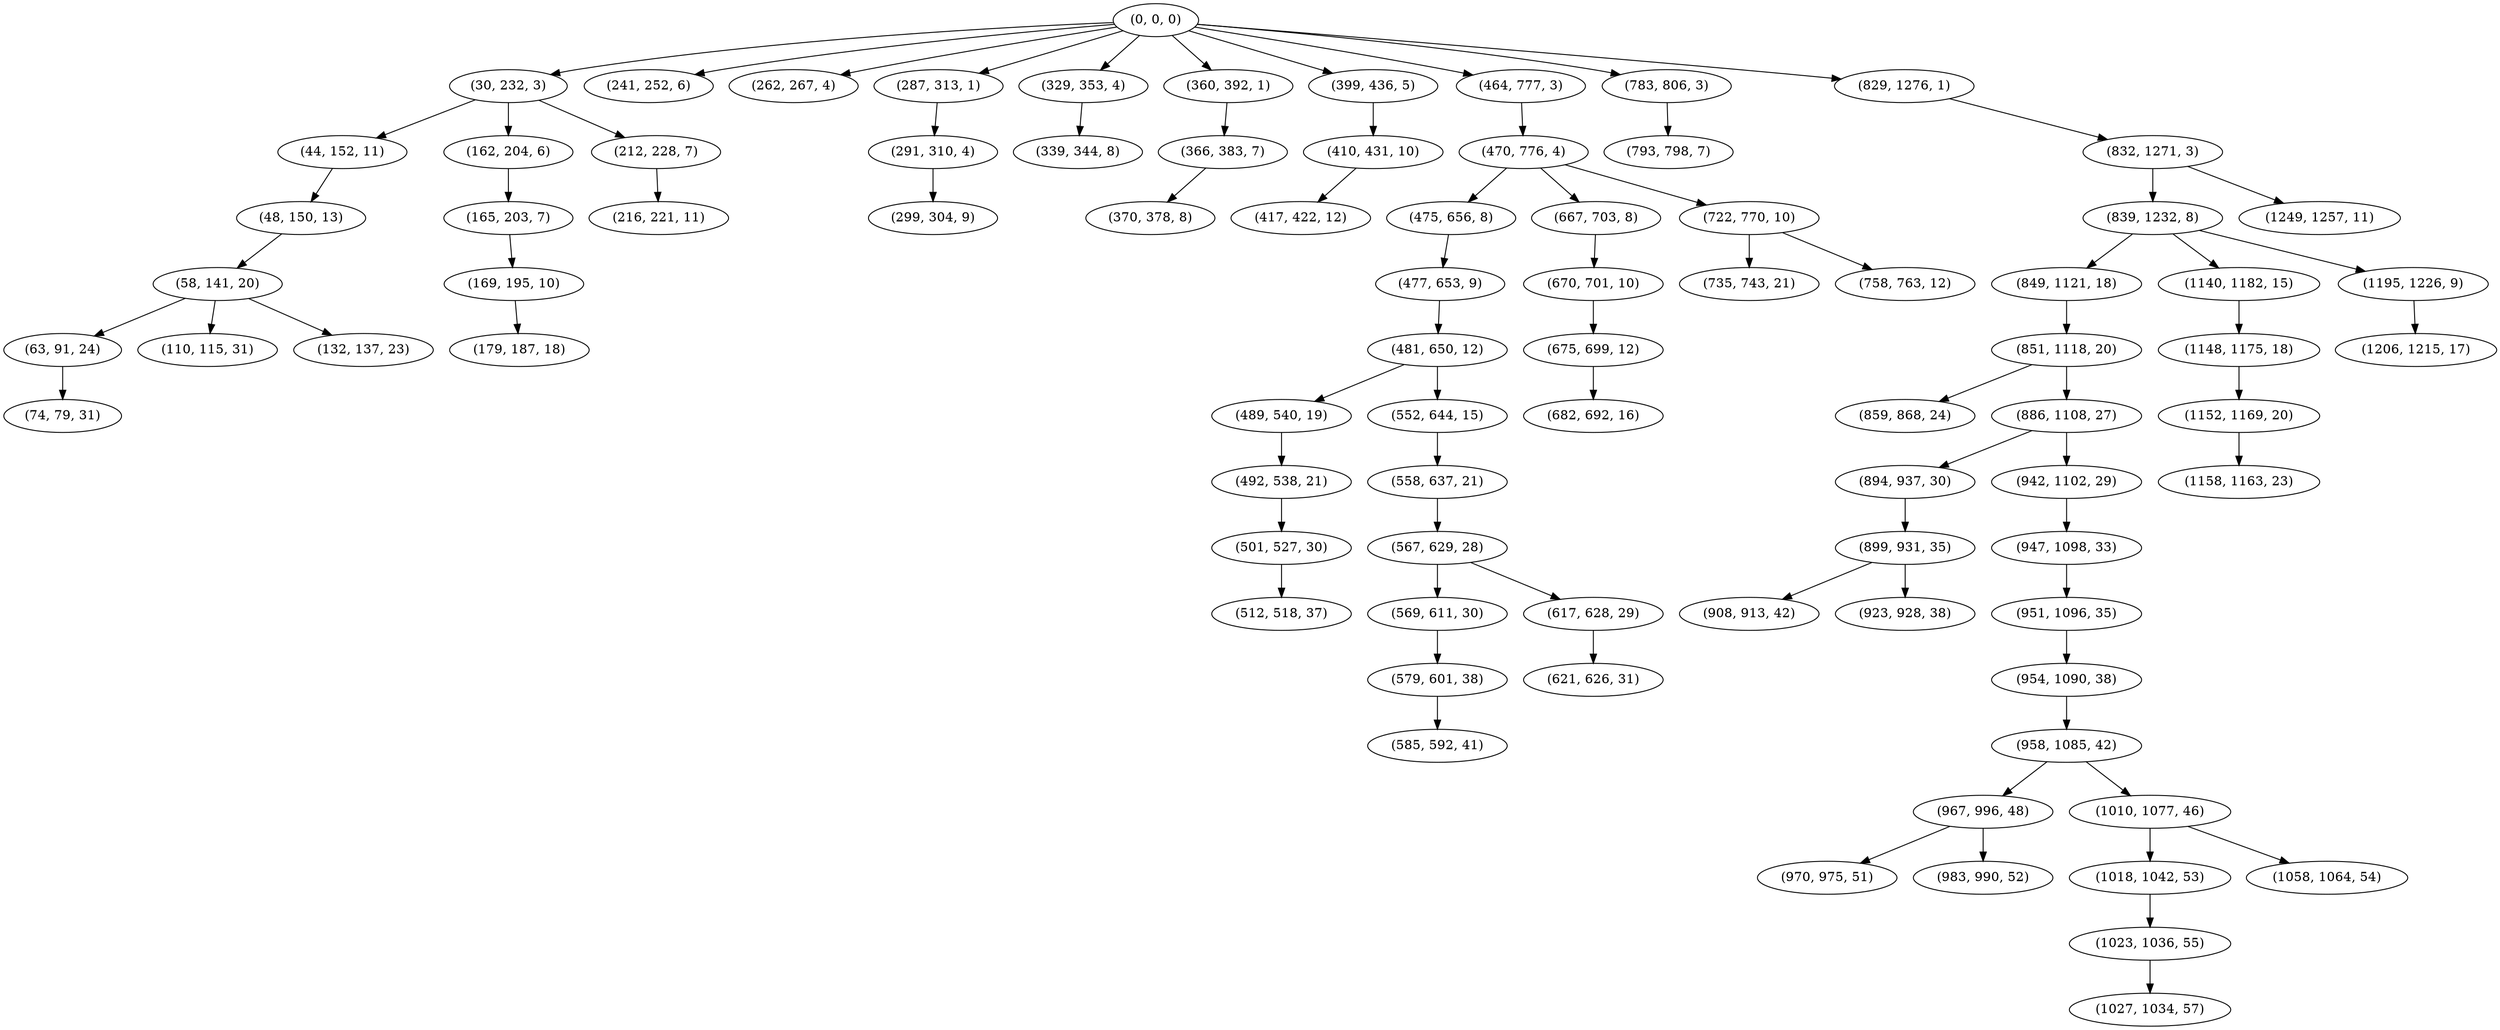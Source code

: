digraph tree {
    "(0, 0, 0)";
    "(30, 232, 3)";
    "(44, 152, 11)";
    "(48, 150, 13)";
    "(58, 141, 20)";
    "(63, 91, 24)";
    "(74, 79, 31)";
    "(110, 115, 31)";
    "(132, 137, 23)";
    "(162, 204, 6)";
    "(165, 203, 7)";
    "(169, 195, 10)";
    "(179, 187, 18)";
    "(212, 228, 7)";
    "(216, 221, 11)";
    "(241, 252, 6)";
    "(262, 267, 4)";
    "(287, 313, 1)";
    "(291, 310, 4)";
    "(299, 304, 9)";
    "(329, 353, 4)";
    "(339, 344, 8)";
    "(360, 392, 1)";
    "(366, 383, 7)";
    "(370, 378, 8)";
    "(399, 436, 5)";
    "(410, 431, 10)";
    "(417, 422, 12)";
    "(464, 777, 3)";
    "(470, 776, 4)";
    "(475, 656, 8)";
    "(477, 653, 9)";
    "(481, 650, 12)";
    "(489, 540, 19)";
    "(492, 538, 21)";
    "(501, 527, 30)";
    "(512, 518, 37)";
    "(552, 644, 15)";
    "(558, 637, 21)";
    "(567, 629, 28)";
    "(569, 611, 30)";
    "(579, 601, 38)";
    "(585, 592, 41)";
    "(617, 628, 29)";
    "(621, 626, 31)";
    "(667, 703, 8)";
    "(670, 701, 10)";
    "(675, 699, 12)";
    "(682, 692, 16)";
    "(722, 770, 10)";
    "(735, 743, 21)";
    "(758, 763, 12)";
    "(783, 806, 3)";
    "(793, 798, 7)";
    "(829, 1276, 1)";
    "(832, 1271, 3)";
    "(839, 1232, 8)";
    "(849, 1121, 18)";
    "(851, 1118, 20)";
    "(859, 868, 24)";
    "(886, 1108, 27)";
    "(894, 937, 30)";
    "(899, 931, 35)";
    "(908, 913, 42)";
    "(923, 928, 38)";
    "(942, 1102, 29)";
    "(947, 1098, 33)";
    "(951, 1096, 35)";
    "(954, 1090, 38)";
    "(958, 1085, 42)";
    "(967, 996, 48)";
    "(970, 975, 51)";
    "(983, 990, 52)";
    "(1010, 1077, 46)";
    "(1018, 1042, 53)";
    "(1023, 1036, 55)";
    "(1027, 1034, 57)";
    "(1058, 1064, 54)";
    "(1140, 1182, 15)";
    "(1148, 1175, 18)";
    "(1152, 1169, 20)";
    "(1158, 1163, 23)";
    "(1195, 1226, 9)";
    "(1206, 1215, 17)";
    "(1249, 1257, 11)";
    "(0, 0, 0)" -> "(30, 232, 3)";
    "(0, 0, 0)" -> "(241, 252, 6)";
    "(0, 0, 0)" -> "(262, 267, 4)";
    "(0, 0, 0)" -> "(287, 313, 1)";
    "(0, 0, 0)" -> "(329, 353, 4)";
    "(0, 0, 0)" -> "(360, 392, 1)";
    "(0, 0, 0)" -> "(399, 436, 5)";
    "(0, 0, 0)" -> "(464, 777, 3)";
    "(0, 0, 0)" -> "(783, 806, 3)";
    "(0, 0, 0)" -> "(829, 1276, 1)";
    "(30, 232, 3)" -> "(44, 152, 11)";
    "(30, 232, 3)" -> "(162, 204, 6)";
    "(30, 232, 3)" -> "(212, 228, 7)";
    "(44, 152, 11)" -> "(48, 150, 13)";
    "(48, 150, 13)" -> "(58, 141, 20)";
    "(58, 141, 20)" -> "(63, 91, 24)";
    "(58, 141, 20)" -> "(110, 115, 31)";
    "(58, 141, 20)" -> "(132, 137, 23)";
    "(63, 91, 24)" -> "(74, 79, 31)";
    "(162, 204, 6)" -> "(165, 203, 7)";
    "(165, 203, 7)" -> "(169, 195, 10)";
    "(169, 195, 10)" -> "(179, 187, 18)";
    "(212, 228, 7)" -> "(216, 221, 11)";
    "(287, 313, 1)" -> "(291, 310, 4)";
    "(291, 310, 4)" -> "(299, 304, 9)";
    "(329, 353, 4)" -> "(339, 344, 8)";
    "(360, 392, 1)" -> "(366, 383, 7)";
    "(366, 383, 7)" -> "(370, 378, 8)";
    "(399, 436, 5)" -> "(410, 431, 10)";
    "(410, 431, 10)" -> "(417, 422, 12)";
    "(464, 777, 3)" -> "(470, 776, 4)";
    "(470, 776, 4)" -> "(475, 656, 8)";
    "(470, 776, 4)" -> "(667, 703, 8)";
    "(470, 776, 4)" -> "(722, 770, 10)";
    "(475, 656, 8)" -> "(477, 653, 9)";
    "(477, 653, 9)" -> "(481, 650, 12)";
    "(481, 650, 12)" -> "(489, 540, 19)";
    "(481, 650, 12)" -> "(552, 644, 15)";
    "(489, 540, 19)" -> "(492, 538, 21)";
    "(492, 538, 21)" -> "(501, 527, 30)";
    "(501, 527, 30)" -> "(512, 518, 37)";
    "(552, 644, 15)" -> "(558, 637, 21)";
    "(558, 637, 21)" -> "(567, 629, 28)";
    "(567, 629, 28)" -> "(569, 611, 30)";
    "(567, 629, 28)" -> "(617, 628, 29)";
    "(569, 611, 30)" -> "(579, 601, 38)";
    "(579, 601, 38)" -> "(585, 592, 41)";
    "(617, 628, 29)" -> "(621, 626, 31)";
    "(667, 703, 8)" -> "(670, 701, 10)";
    "(670, 701, 10)" -> "(675, 699, 12)";
    "(675, 699, 12)" -> "(682, 692, 16)";
    "(722, 770, 10)" -> "(735, 743, 21)";
    "(722, 770, 10)" -> "(758, 763, 12)";
    "(783, 806, 3)" -> "(793, 798, 7)";
    "(829, 1276, 1)" -> "(832, 1271, 3)";
    "(832, 1271, 3)" -> "(839, 1232, 8)";
    "(832, 1271, 3)" -> "(1249, 1257, 11)";
    "(839, 1232, 8)" -> "(849, 1121, 18)";
    "(839, 1232, 8)" -> "(1140, 1182, 15)";
    "(839, 1232, 8)" -> "(1195, 1226, 9)";
    "(849, 1121, 18)" -> "(851, 1118, 20)";
    "(851, 1118, 20)" -> "(859, 868, 24)";
    "(851, 1118, 20)" -> "(886, 1108, 27)";
    "(886, 1108, 27)" -> "(894, 937, 30)";
    "(886, 1108, 27)" -> "(942, 1102, 29)";
    "(894, 937, 30)" -> "(899, 931, 35)";
    "(899, 931, 35)" -> "(908, 913, 42)";
    "(899, 931, 35)" -> "(923, 928, 38)";
    "(942, 1102, 29)" -> "(947, 1098, 33)";
    "(947, 1098, 33)" -> "(951, 1096, 35)";
    "(951, 1096, 35)" -> "(954, 1090, 38)";
    "(954, 1090, 38)" -> "(958, 1085, 42)";
    "(958, 1085, 42)" -> "(967, 996, 48)";
    "(958, 1085, 42)" -> "(1010, 1077, 46)";
    "(967, 996, 48)" -> "(970, 975, 51)";
    "(967, 996, 48)" -> "(983, 990, 52)";
    "(1010, 1077, 46)" -> "(1018, 1042, 53)";
    "(1010, 1077, 46)" -> "(1058, 1064, 54)";
    "(1018, 1042, 53)" -> "(1023, 1036, 55)";
    "(1023, 1036, 55)" -> "(1027, 1034, 57)";
    "(1140, 1182, 15)" -> "(1148, 1175, 18)";
    "(1148, 1175, 18)" -> "(1152, 1169, 20)";
    "(1152, 1169, 20)" -> "(1158, 1163, 23)";
    "(1195, 1226, 9)" -> "(1206, 1215, 17)";
}
